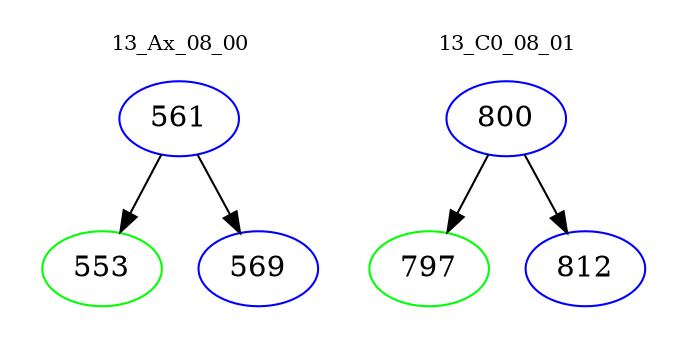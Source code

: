 digraph{
subgraph cluster_0 {
color = white
label = "13_Ax_08_00";
fontsize=10;
T0_561 [label="561", color="blue"]
T0_561 -> T0_553 [color="black"]
T0_553 [label="553", color="green"]
T0_561 -> T0_569 [color="black"]
T0_569 [label="569", color="blue"]
}
subgraph cluster_1 {
color = white
label = "13_C0_08_01";
fontsize=10;
T1_800 [label="800", color="blue"]
T1_800 -> T1_797 [color="black"]
T1_797 [label="797", color="green"]
T1_800 -> T1_812 [color="black"]
T1_812 [label="812", color="blue"]
}
}
